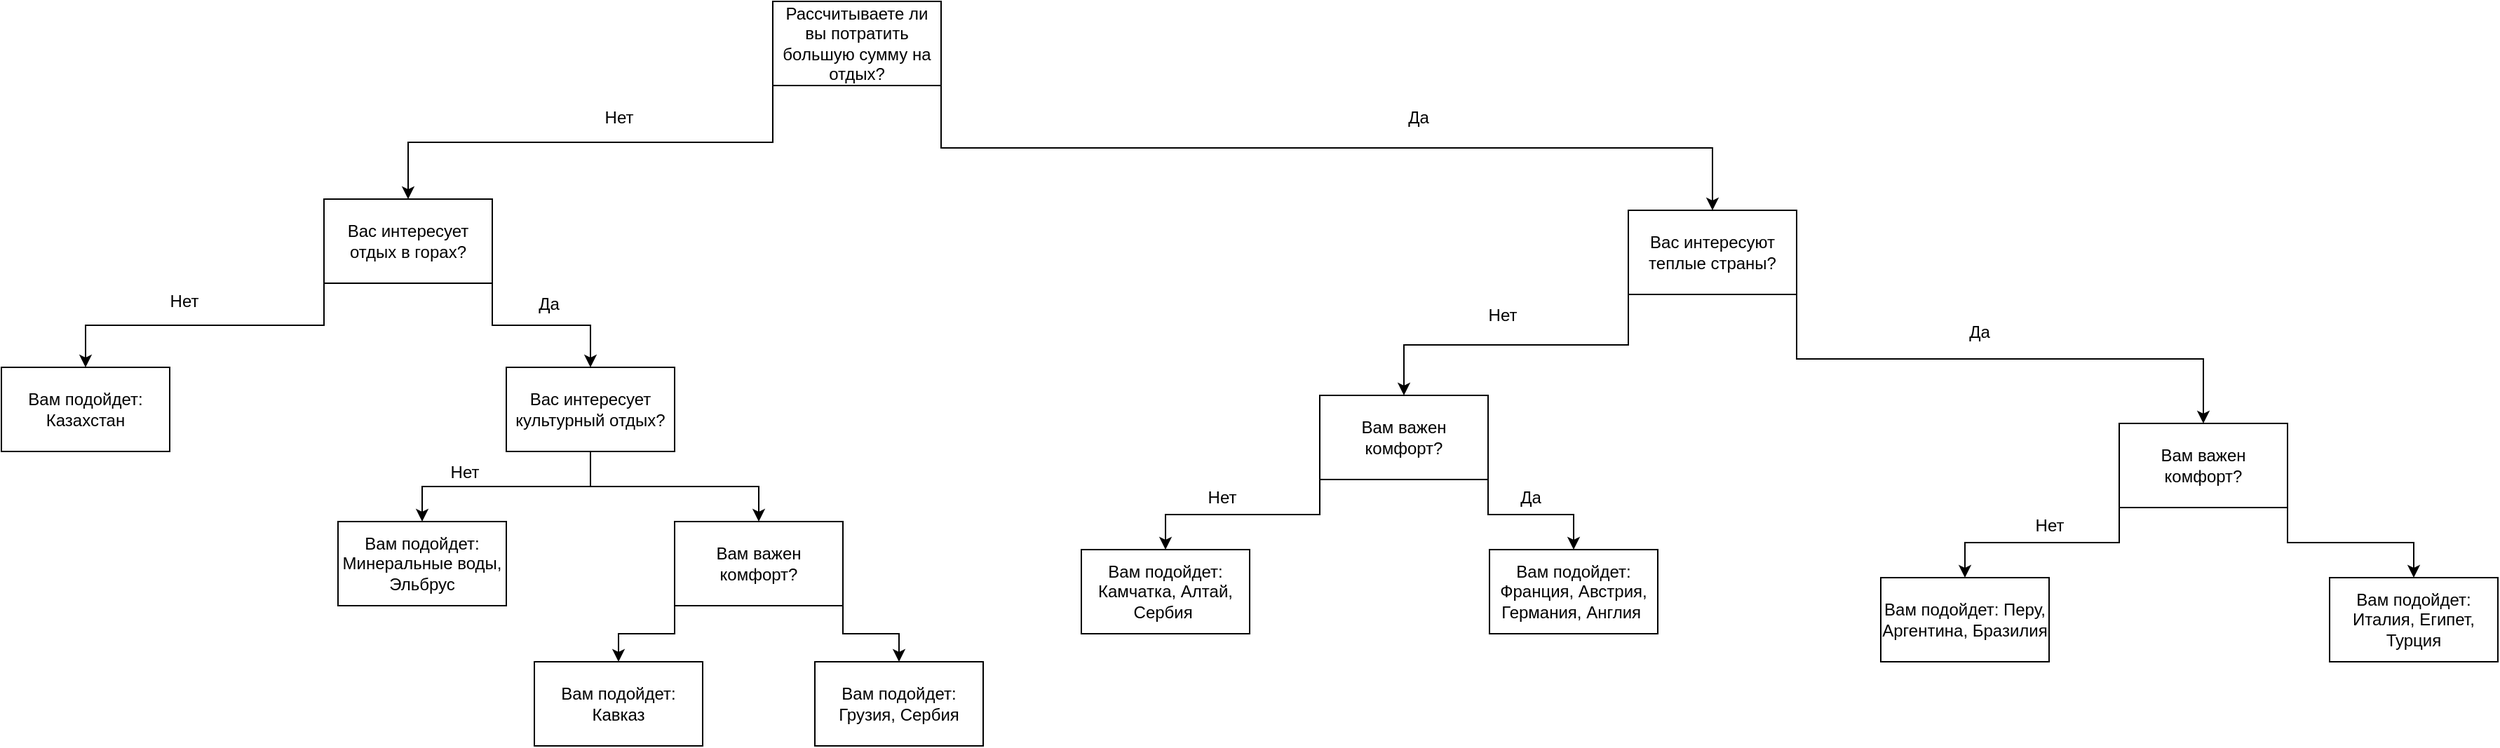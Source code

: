 <mxfile version="24.8.0">
  <diagram name="Страница — 1" id="LuyKF9ILSZnlc3-C3hT8">
    <mxGraphModel dx="2812" dy="815" grid="1" gridSize="10" guides="1" tooltips="1" connect="1" arrows="1" fold="1" page="1" pageScale="1" pageWidth="827" pageHeight="1169" math="0" shadow="0">
      <root>
        <mxCell id="0" />
        <mxCell id="1" parent="0" />
        <mxCell id="ioqifu1B7Rtt3723q24L-5" style="edgeStyle=orthogonalEdgeStyle;rounded=0;orthogonalLoop=1;jettySize=auto;html=1;exitX=0;exitY=1;exitDx=0;exitDy=0;entryX=0.5;entryY=0;entryDx=0;entryDy=0;" edge="1" parent="1" source="ioqifu1B7Rtt3723q24L-1" target="ioqifu1B7Rtt3723q24L-2">
          <mxGeometry relative="1" as="geometry" />
        </mxCell>
        <mxCell id="ioqifu1B7Rtt3723q24L-12" style="edgeStyle=orthogonalEdgeStyle;rounded=0;orthogonalLoop=1;jettySize=auto;html=1;exitX=1;exitY=1;exitDx=0;exitDy=0;entryX=0.5;entryY=0;entryDx=0;entryDy=0;" edge="1" parent="1" source="ioqifu1B7Rtt3723q24L-1" target="ioqifu1B7Rtt3723q24L-3">
          <mxGeometry relative="1" as="geometry" />
        </mxCell>
        <mxCell id="ioqifu1B7Rtt3723q24L-1" value="Рассчитываете ли вы потратить большую сумму на отдых?" style="rounded=0;whiteSpace=wrap;html=1;" vertex="1" parent="1">
          <mxGeometry x="530" y="120" width="120" height="60" as="geometry" />
        </mxCell>
        <mxCell id="ioqifu1B7Rtt3723q24L-6" style="edgeStyle=orthogonalEdgeStyle;rounded=0;orthogonalLoop=1;jettySize=auto;html=1;exitX=0;exitY=1;exitDx=0;exitDy=0;entryX=0.5;entryY=0;entryDx=0;entryDy=0;" edge="1" parent="1" source="ioqifu1B7Rtt3723q24L-2" target="ioqifu1B7Rtt3723q24L-4">
          <mxGeometry relative="1" as="geometry" />
        </mxCell>
        <mxCell id="ioqifu1B7Rtt3723q24L-10" style="edgeStyle=orthogonalEdgeStyle;rounded=0;orthogonalLoop=1;jettySize=auto;html=1;exitX=1;exitY=1;exitDx=0;exitDy=0;entryX=0.5;entryY=0;entryDx=0;entryDy=0;" edge="1" parent="1" source="ioqifu1B7Rtt3723q24L-2" target="ioqifu1B7Rtt3723q24L-9">
          <mxGeometry relative="1" as="geometry" />
        </mxCell>
        <mxCell id="ioqifu1B7Rtt3723q24L-2" value="Вас интересует отдых в горах?" style="rounded=0;whiteSpace=wrap;html=1;" vertex="1" parent="1">
          <mxGeometry x="210" y="261" width="120" height="60" as="geometry" />
        </mxCell>
        <mxCell id="ioqifu1B7Rtt3723q24L-24" style="edgeStyle=orthogonalEdgeStyle;rounded=0;orthogonalLoop=1;jettySize=auto;html=1;exitX=0;exitY=1;exitDx=0;exitDy=0;entryX=0.5;entryY=0;entryDx=0;entryDy=0;" edge="1" parent="1" source="ioqifu1B7Rtt3723q24L-3" target="ioqifu1B7Rtt3723q24L-23">
          <mxGeometry relative="1" as="geometry" />
        </mxCell>
        <mxCell id="ioqifu1B7Rtt3723q24L-27" style="edgeStyle=orthogonalEdgeStyle;rounded=0;orthogonalLoop=1;jettySize=auto;html=1;exitX=1;exitY=1;exitDx=0;exitDy=0;entryX=0.5;entryY=0;entryDx=0;entryDy=0;" edge="1" parent="1" source="ioqifu1B7Rtt3723q24L-3" target="ioqifu1B7Rtt3723q24L-26">
          <mxGeometry relative="1" as="geometry" />
        </mxCell>
        <mxCell id="ioqifu1B7Rtt3723q24L-3" value="Вас интересуют теплые страны?" style="rounded=0;whiteSpace=wrap;html=1;" vertex="1" parent="1">
          <mxGeometry x="1140" y="269" width="120" height="60" as="geometry" />
        </mxCell>
        <mxCell id="ioqifu1B7Rtt3723q24L-4" value="Вам подойдет: Казахстан" style="rounded=0;whiteSpace=wrap;html=1;" vertex="1" parent="1">
          <mxGeometry x="-20" y="381" width="120" height="60" as="geometry" />
        </mxCell>
        <mxCell id="ioqifu1B7Rtt3723q24L-7" value="Нет" style="text;html=1;align=center;verticalAlign=middle;resizable=0;points=[];autosize=1;strokeColor=none;fillColor=none;" vertex="1" parent="1">
          <mxGeometry x="400" y="188" width="40" height="30" as="geometry" />
        </mxCell>
        <mxCell id="ioqifu1B7Rtt3723q24L-8" value="Нет" style="text;html=1;align=center;verticalAlign=middle;resizable=0;points=[];autosize=1;strokeColor=none;fillColor=none;" vertex="1" parent="1">
          <mxGeometry x="90" y="319" width="40" height="30" as="geometry" />
        </mxCell>
        <mxCell id="ioqifu1B7Rtt3723q24L-15" style="edgeStyle=orthogonalEdgeStyle;rounded=0;orthogonalLoop=1;jettySize=auto;html=1;exitX=0.5;exitY=1;exitDx=0;exitDy=0;entryX=0.5;entryY=0;entryDx=0;entryDy=0;" edge="1" parent="1" source="ioqifu1B7Rtt3723q24L-9" target="ioqifu1B7Rtt3723q24L-14">
          <mxGeometry relative="1" as="geometry" />
        </mxCell>
        <mxCell id="ioqifu1B7Rtt3723q24L-18" style="edgeStyle=orthogonalEdgeStyle;rounded=0;orthogonalLoop=1;jettySize=auto;html=1;exitX=0.5;exitY=1;exitDx=0;exitDy=0;entryX=0.5;entryY=0;entryDx=0;entryDy=0;" edge="1" parent="1" source="ioqifu1B7Rtt3723q24L-9" target="ioqifu1B7Rtt3723q24L-17">
          <mxGeometry relative="1" as="geometry" />
        </mxCell>
        <mxCell id="ioqifu1B7Rtt3723q24L-9" value="Вас интересует культурный отдых?" style="rounded=0;whiteSpace=wrap;html=1;" vertex="1" parent="1">
          <mxGeometry x="340" y="381" width="120" height="60" as="geometry" />
        </mxCell>
        <mxCell id="ioqifu1B7Rtt3723q24L-11" value="Да" style="text;html=1;align=center;verticalAlign=middle;resizable=0;points=[];autosize=1;strokeColor=none;fillColor=none;" vertex="1" parent="1">
          <mxGeometry x="350" y="321" width="40" height="30" as="geometry" />
        </mxCell>
        <mxCell id="ioqifu1B7Rtt3723q24L-13" value="Да" style="text;html=1;align=center;verticalAlign=middle;resizable=0;points=[];autosize=1;strokeColor=none;fillColor=none;" vertex="1" parent="1">
          <mxGeometry x="970" y="188" width="40" height="30" as="geometry" />
        </mxCell>
        <mxCell id="ioqifu1B7Rtt3723q24L-14" value="Вам подойдет: Минеральные воды, Эльбрус" style="rounded=0;whiteSpace=wrap;html=1;" vertex="1" parent="1">
          <mxGeometry x="220" y="491" width="120" height="60" as="geometry" />
        </mxCell>
        <mxCell id="ioqifu1B7Rtt3723q24L-16" value="Нет" style="text;html=1;align=center;verticalAlign=middle;resizable=0;points=[];autosize=1;strokeColor=none;fillColor=none;" vertex="1" parent="1">
          <mxGeometry x="290" y="441" width="40" height="30" as="geometry" />
        </mxCell>
        <mxCell id="ioqifu1B7Rtt3723q24L-20" style="edgeStyle=orthogonalEdgeStyle;rounded=0;orthogonalLoop=1;jettySize=auto;html=1;exitX=0;exitY=1;exitDx=0;exitDy=0;entryX=0.5;entryY=0;entryDx=0;entryDy=0;" edge="1" parent="1" source="ioqifu1B7Rtt3723q24L-17" target="ioqifu1B7Rtt3723q24L-19">
          <mxGeometry relative="1" as="geometry" />
        </mxCell>
        <mxCell id="ioqifu1B7Rtt3723q24L-22" style="edgeStyle=orthogonalEdgeStyle;rounded=0;orthogonalLoop=1;jettySize=auto;html=1;exitX=1;exitY=1;exitDx=0;exitDy=0;entryX=0.5;entryY=0;entryDx=0;entryDy=0;" edge="1" parent="1" source="ioqifu1B7Rtt3723q24L-17" target="ioqifu1B7Rtt3723q24L-21">
          <mxGeometry relative="1" as="geometry" />
        </mxCell>
        <mxCell id="ioqifu1B7Rtt3723q24L-17" value="Вам важен комфорт?" style="rounded=0;whiteSpace=wrap;html=1;" vertex="1" parent="1">
          <mxGeometry x="460" y="491" width="120" height="60" as="geometry" />
        </mxCell>
        <mxCell id="ioqifu1B7Rtt3723q24L-19" value="Вам подойдет: Кавказ" style="rounded=0;whiteSpace=wrap;html=1;" vertex="1" parent="1">
          <mxGeometry x="360" y="591" width="120" height="60" as="geometry" />
        </mxCell>
        <mxCell id="ioqifu1B7Rtt3723q24L-21" value="Вам подойдет: Грузия, Сербия" style="rounded=0;whiteSpace=wrap;html=1;" vertex="1" parent="1">
          <mxGeometry x="560" y="591" width="120" height="60" as="geometry" />
        </mxCell>
        <mxCell id="ioqifu1B7Rtt3723q24L-30" style="edgeStyle=orthogonalEdgeStyle;rounded=0;orthogonalLoop=1;jettySize=auto;html=1;exitX=0;exitY=1;exitDx=0;exitDy=0;entryX=0.5;entryY=0;entryDx=0;entryDy=0;" edge="1" parent="1" source="ioqifu1B7Rtt3723q24L-23" target="ioqifu1B7Rtt3723q24L-29">
          <mxGeometry relative="1" as="geometry" />
        </mxCell>
        <mxCell id="ioqifu1B7Rtt3723q24L-33" style="edgeStyle=orthogonalEdgeStyle;rounded=0;orthogonalLoop=1;jettySize=auto;html=1;exitX=1;exitY=1;exitDx=0;exitDy=0;entryX=0.5;entryY=0;entryDx=0;entryDy=0;" edge="1" parent="1" source="ioqifu1B7Rtt3723q24L-23" target="ioqifu1B7Rtt3723q24L-32">
          <mxGeometry relative="1" as="geometry" />
        </mxCell>
        <mxCell id="ioqifu1B7Rtt3723q24L-23" value="Вам важен комфорт?" style="rounded=0;whiteSpace=wrap;html=1;" vertex="1" parent="1">
          <mxGeometry x="920" y="401" width="120" height="60" as="geometry" />
        </mxCell>
        <mxCell id="ioqifu1B7Rtt3723q24L-25" value="Нет" style="text;html=1;align=center;verticalAlign=middle;resizable=0;points=[];autosize=1;strokeColor=none;fillColor=none;" vertex="1" parent="1">
          <mxGeometry x="1030" y="329" width="40" height="30" as="geometry" />
        </mxCell>
        <mxCell id="ioqifu1B7Rtt3723q24L-36" style="edgeStyle=orthogonalEdgeStyle;rounded=0;orthogonalLoop=1;jettySize=auto;html=1;exitX=0;exitY=1;exitDx=0;exitDy=0;entryX=0.5;entryY=0;entryDx=0;entryDy=0;" edge="1" parent="1" source="ioqifu1B7Rtt3723q24L-26" target="ioqifu1B7Rtt3723q24L-35">
          <mxGeometry relative="1" as="geometry" />
        </mxCell>
        <mxCell id="ioqifu1B7Rtt3723q24L-39" style="edgeStyle=orthogonalEdgeStyle;rounded=0;orthogonalLoop=1;jettySize=auto;html=1;exitX=1;exitY=1;exitDx=0;exitDy=0;entryX=0.5;entryY=0;entryDx=0;entryDy=0;" edge="1" parent="1" source="ioqifu1B7Rtt3723q24L-26" target="ioqifu1B7Rtt3723q24L-38">
          <mxGeometry relative="1" as="geometry" />
        </mxCell>
        <mxCell id="ioqifu1B7Rtt3723q24L-26" value="Вам важен комфорт?" style="rounded=0;whiteSpace=wrap;html=1;" vertex="1" parent="1">
          <mxGeometry x="1490" y="421" width="120" height="60" as="geometry" />
        </mxCell>
        <mxCell id="ioqifu1B7Rtt3723q24L-28" value="Да" style="text;html=1;align=center;verticalAlign=middle;resizable=0;points=[];autosize=1;strokeColor=none;fillColor=none;" vertex="1" parent="1">
          <mxGeometry x="1370" y="341" width="40" height="30" as="geometry" />
        </mxCell>
        <mxCell id="ioqifu1B7Rtt3723q24L-29" value="Вам подойдет: Камчатка, Алтай, Сербия&amp;nbsp;" style="rounded=0;whiteSpace=wrap;html=1;" vertex="1" parent="1">
          <mxGeometry x="750" y="511" width="120" height="60" as="geometry" />
        </mxCell>
        <mxCell id="ioqifu1B7Rtt3723q24L-31" value="Нет" style="text;html=1;align=center;verticalAlign=middle;resizable=0;points=[];autosize=1;strokeColor=none;fillColor=none;" vertex="1" parent="1">
          <mxGeometry x="830" y="459" width="40" height="30" as="geometry" />
        </mxCell>
        <mxCell id="ioqifu1B7Rtt3723q24L-32" value="Вам подойдет: Франция, Австрия, Германия, Англия&amp;nbsp;" style="rounded=0;whiteSpace=wrap;html=1;" vertex="1" parent="1">
          <mxGeometry x="1041" y="511" width="120" height="60" as="geometry" />
        </mxCell>
        <mxCell id="ioqifu1B7Rtt3723q24L-34" value="Да" style="text;html=1;align=center;verticalAlign=middle;resizable=0;points=[];autosize=1;strokeColor=none;fillColor=none;" vertex="1" parent="1">
          <mxGeometry x="1050" y="459" width="40" height="30" as="geometry" />
        </mxCell>
        <mxCell id="ioqifu1B7Rtt3723q24L-35" value="Вам подойдет: Перу, Аргентина, Бразилия" style="rounded=0;whiteSpace=wrap;html=1;" vertex="1" parent="1">
          <mxGeometry x="1320" y="531" width="120" height="60" as="geometry" />
        </mxCell>
        <mxCell id="ioqifu1B7Rtt3723q24L-37" value="Нет" style="text;html=1;align=center;verticalAlign=middle;resizable=0;points=[];autosize=1;strokeColor=none;fillColor=none;" vertex="1" parent="1">
          <mxGeometry x="1420" y="479" width="40" height="30" as="geometry" />
        </mxCell>
        <mxCell id="ioqifu1B7Rtt3723q24L-38" value="Вам подойдет: Италия, Египет, Турция" style="rounded=0;whiteSpace=wrap;html=1;" vertex="1" parent="1">
          <mxGeometry x="1640" y="531" width="120" height="60" as="geometry" />
        </mxCell>
      </root>
    </mxGraphModel>
  </diagram>
</mxfile>
